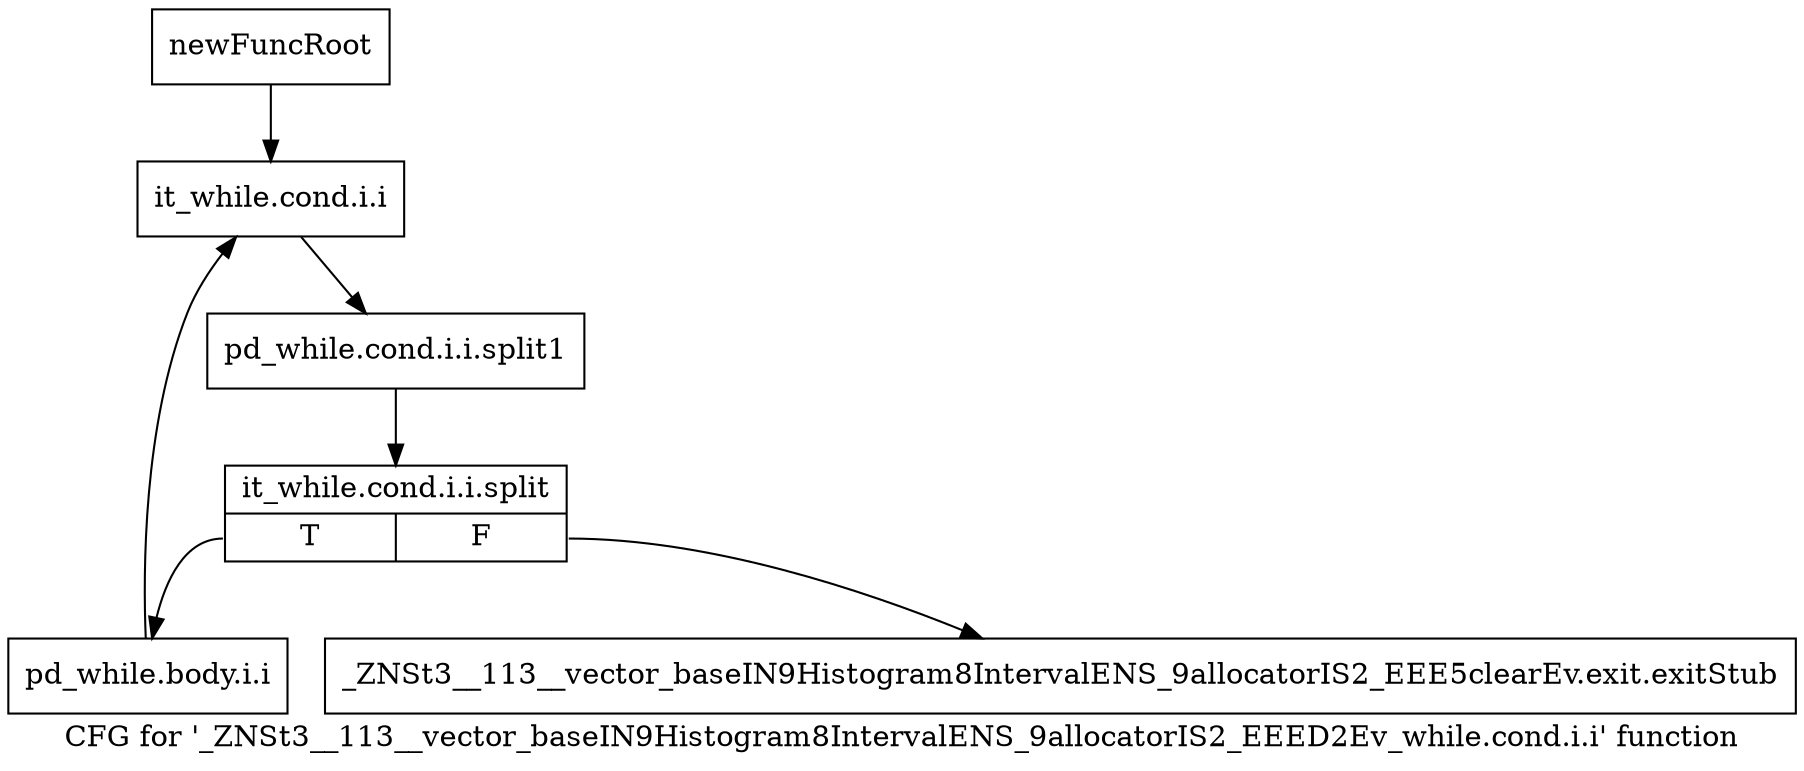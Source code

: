 digraph "CFG for '_ZNSt3__113__vector_baseIN9Histogram8IntervalENS_9allocatorIS2_EEED2Ev_while.cond.i.i' function" {
	label="CFG for '_ZNSt3__113__vector_baseIN9Histogram8IntervalENS_9allocatorIS2_EEED2Ev_while.cond.i.i' function";

	Node0x9470790 [shape=record,label="{newFuncRoot}"];
	Node0x9470790 -> Node0x9470830;
	Node0x94707e0 [shape=record,label="{_ZNSt3__113__vector_baseIN9Histogram8IntervalENS_9allocatorIS2_EEE5clearEv.exit.exitStub}"];
	Node0x9470830 [shape=record,label="{it_while.cond.i.i}"];
	Node0x9470830 -> Node0xb602ad0;
	Node0xb602ad0 [shape=record,label="{pd_while.cond.i.i.split1}"];
	Node0xb602ad0 -> Node0xb584470;
	Node0xb584470 [shape=record,label="{it_while.cond.i.i.split|{<s0>T|<s1>F}}"];
	Node0xb584470:s0 -> Node0x9470880;
	Node0xb584470:s1 -> Node0x94707e0;
	Node0x9470880 [shape=record,label="{pd_while.body.i.i}"];
	Node0x9470880 -> Node0x9470830;
}
